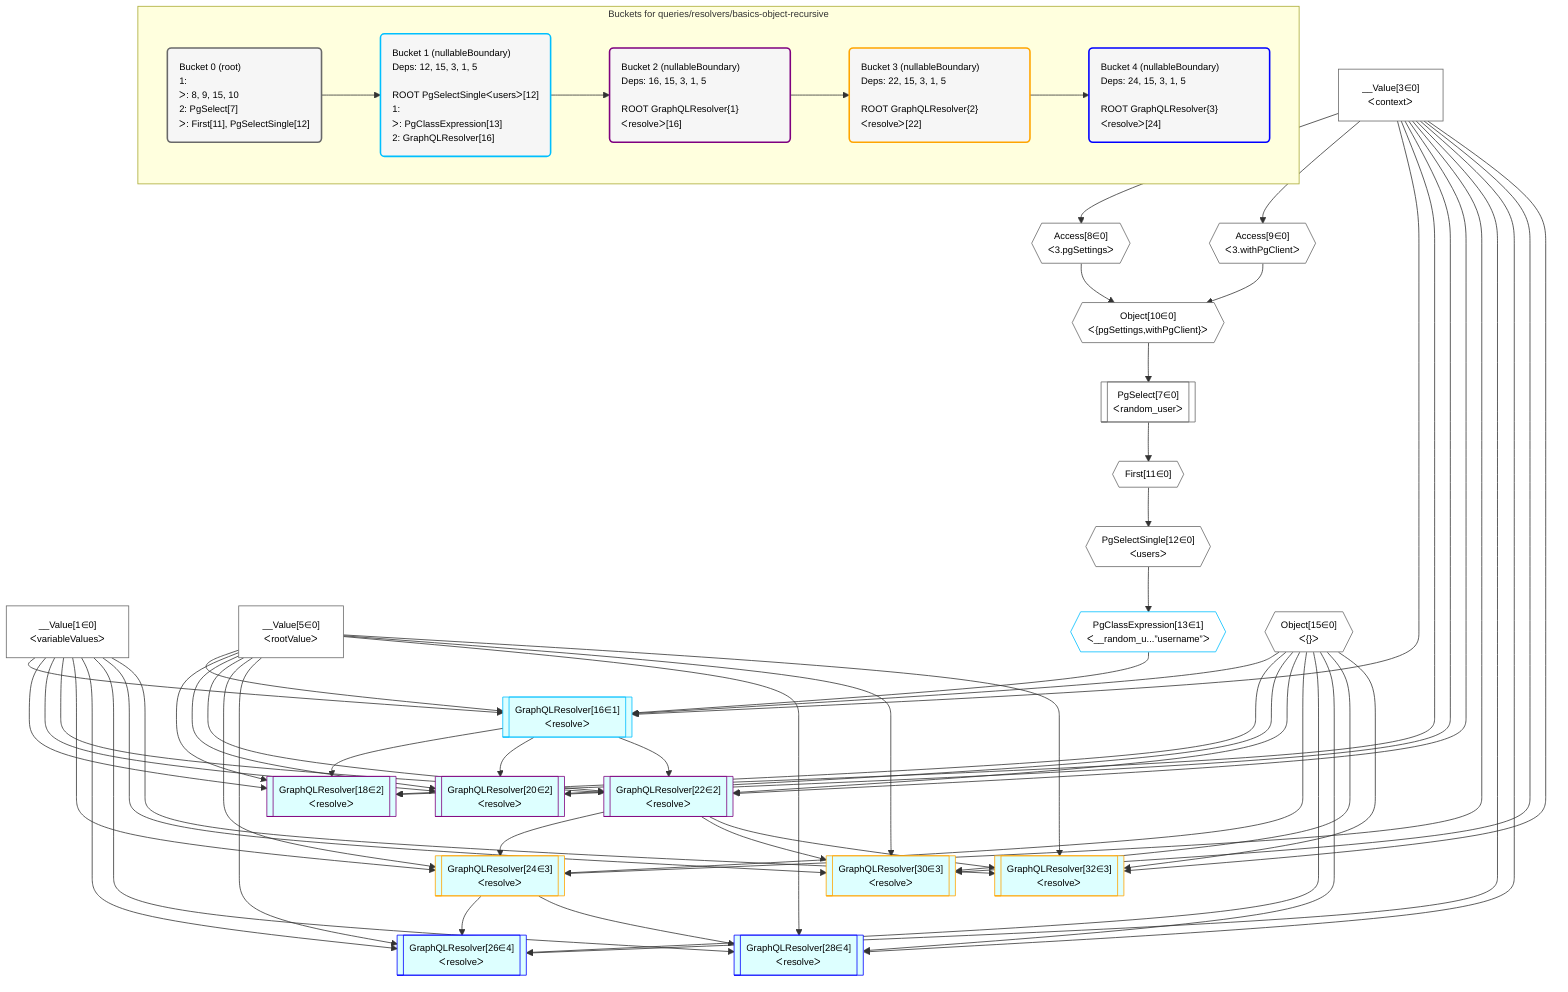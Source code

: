 %%{init: {'themeVariables': { 'fontSize': '12px'}}}%%
graph TD
    classDef path fill:#eee,stroke:#000,color:#000
    classDef plan fill:#fff,stroke-width:1px,color:#000
    classDef itemplan fill:#fff,stroke-width:2px,color:#000
    classDef unbatchedplan fill:#dff,stroke-width:1px,color:#000
    classDef sideeffectplan fill:#fcc,stroke-width:2px,color:#000
    classDef bucket fill:#f6f6f6,color:#000,stroke-width:2px,text-align:left


    %% define steps
    __Value1["__Value[1∈0]<br />ᐸvariableValuesᐳ"]:::plan
    __Value3["__Value[3∈0]<br />ᐸcontextᐳ"]:::plan
    __Value5["__Value[5∈0]<br />ᐸrootValueᐳ"]:::plan
    Access8{{"Access[8∈0]<br />ᐸ3.pgSettingsᐳ"}}:::plan
    Access9{{"Access[9∈0]<br />ᐸ3.withPgClientᐳ"}}:::plan
    Object10{{"Object[10∈0]<br />ᐸ{pgSettings,withPgClient}ᐳ"}}:::plan
    PgSelect7[["PgSelect[7∈0]<br />ᐸrandom_userᐳ"]]:::plan
    First11{{"First[11∈0]"}}:::plan
    PgSelectSingle12{{"PgSelectSingle[12∈0]<br />ᐸusersᐳ"}}:::plan
    PgClassExpression13{{"PgClassExpression[13∈1]<br />ᐸ__random_u...”username”ᐳ"}}:::plan
    Object15{{"Object[15∈0]<br />ᐸ{}ᐳ"}}:::plan
    GraphQLResolver16[["GraphQLResolver[16∈1]<br />ᐸresolveᐳ"]]:::unbatchedplan
    GraphQLResolver18[["GraphQLResolver[18∈2]<br />ᐸresolveᐳ"]]:::unbatchedplan
    GraphQLResolver20[["GraphQLResolver[20∈2]<br />ᐸresolveᐳ"]]:::unbatchedplan
    GraphQLResolver22[["GraphQLResolver[22∈2]<br />ᐸresolveᐳ"]]:::unbatchedplan
    GraphQLResolver24[["GraphQLResolver[24∈3]<br />ᐸresolveᐳ"]]:::unbatchedplan
    GraphQLResolver26[["GraphQLResolver[26∈4]<br />ᐸresolveᐳ"]]:::unbatchedplan
    GraphQLResolver28[["GraphQLResolver[28∈4]<br />ᐸresolveᐳ"]]:::unbatchedplan
    GraphQLResolver30[["GraphQLResolver[30∈3]<br />ᐸresolveᐳ"]]:::unbatchedplan
    GraphQLResolver32[["GraphQLResolver[32∈3]<br />ᐸresolveᐳ"]]:::unbatchedplan

    %% plan dependencies
    __Value3 --> Access8
    __Value3 --> Access9
    Access8 & Access9 --> Object10
    Object10 --> PgSelect7
    PgSelect7 --> First11
    First11 --> PgSelectSingle12
    PgSelectSingle12 --> PgClassExpression13
    PgClassExpression13 & Object15 & __Value3 & __Value1 & __Value5 --> GraphQLResolver16
    GraphQLResolver16 & Object15 & __Value3 & __Value1 & __Value5 --> GraphQLResolver18
    GraphQLResolver16 & Object15 & __Value3 & __Value1 & __Value5 --> GraphQLResolver20
    GraphQLResolver16 & Object15 & __Value3 & __Value1 & __Value5 --> GraphQLResolver22
    GraphQLResolver22 & Object15 & __Value3 & __Value1 & __Value5 --> GraphQLResolver24
    GraphQLResolver24 & Object15 & __Value3 & __Value1 & __Value5 --> GraphQLResolver26
    GraphQLResolver24 & Object15 & __Value3 & __Value1 & __Value5 --> GraphQLResolver28
    GraphQLResolver22 & Object15 & __Value3 & __Value1 & __Value5 --> GraphQLResolver30
    GraphQLResolver22 & Object15 & __Value3 & __Value1 & __Value5 --> GraphQLResolver32

    subgraph "Buckets for queries/resolvers/basics-object-recursive"
    Bucket0("Bucket 0 (root)<br />1: <br />ᐳ: 8, 9, 15, 10<br />2: PgSelect[7]<br />ᐳ: First[11], PgSelectSingle[12]"):::bucket
    classDef bucket0 stroke:#696969
    class Bucket0,__Value1,__Value3,__Value5,PgSelect7,Access8,Access9,Object10,First11,PgSelectSingle12,Object15 bucket0
    Bucket1("Bucket 1 (nullableBoundary)<br />Deps: 12, 15, 3, 1, 5<br /><br />ROOT PgSelectSingleᐸusersᐳ[12]<br />1: <br />ᐳ: PgClassExpression[13]<br />2: GraphQLResolver[16]"):::bucket
    classDef bucket1 stroke:#00bfff
    class Bucket1,PgClassExpression13,GraphQLResolver16 bucket1
    Bucket2("Bucket 2 (nullableBoundary)<br />Deps: 16, 15, 3, 1, 5<br /><br />ROOT GraphQLResolver{1}ᐸresolveᐳ[16]"):::bucket
    classDef bucket2 stroke:#7f007f
    class Bucket2,GraphQLResolver18,GraphQLResolver20,GraphQLResolver22 bucket2
    Bucket3("Bucket 3 (nullableBoundary)<br />Deps: 22, 15, 3, 1, 5<br /><br />ROOT GraphQLResolver{2}ᐸresolveᐳ[22]"):::bucket
    classDef bucket3 stroke:#ffa500
    class Bucket3,GraphQLResolver24,GraphQLResolver30,GraphQLResolver32 bucket3
    Bucket4("Bucket 4 (nullableBoundary)<br />Deps: 24, 15, 3, 1, 5<br /><br />ROOT GraphQLResolver{3}ᐸresolveᐳ[24]"):::bucket
    classDef bucket4 stroke:#0000ff
    class Bucket4,GraphQLResolver26,GraphQLResolver28 bucket4
    Bucket0 --> Bucket1
    Bucket1 --> Bucket2
    Bucket2 --> Bucket3
    Bucket3 --> Bucket4
    end